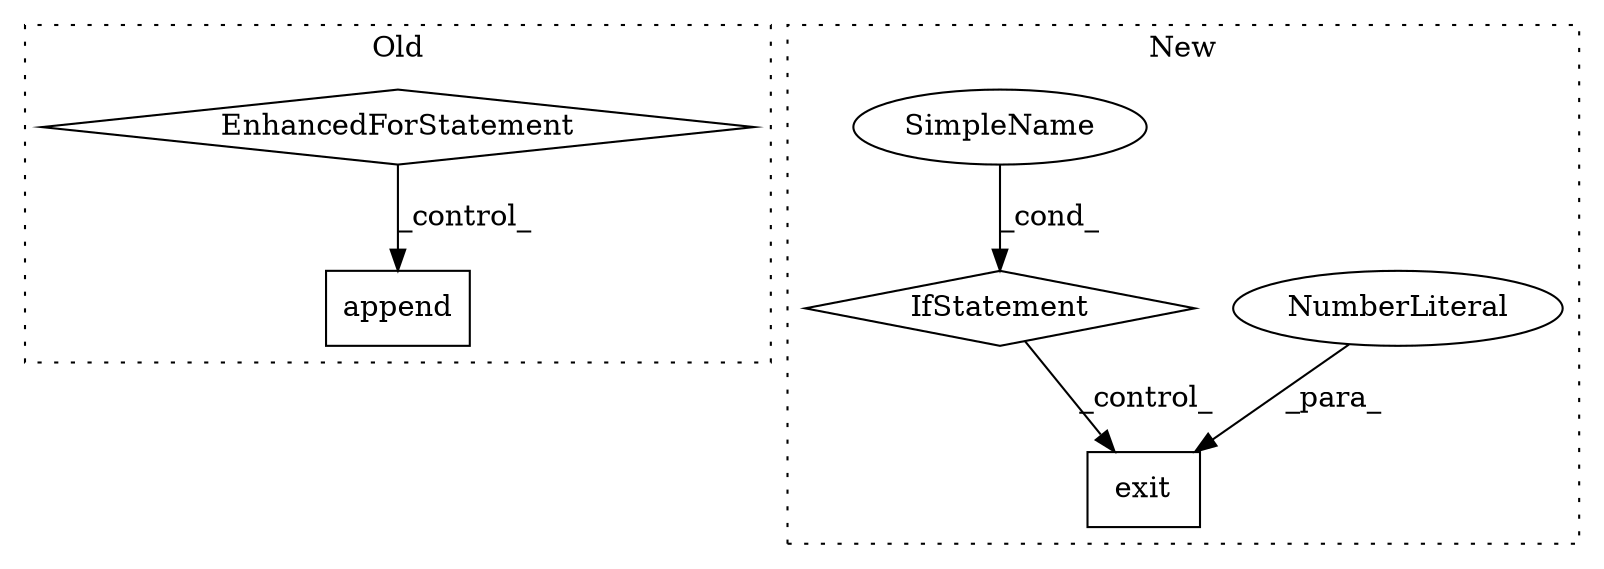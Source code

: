 digraph G {
subgraph cluster0 {
1 [label="append" a="32" s="1886,1894" l="7,1" shape="box"];
3 [label="EnhancedForStatement" a="70" s="1647,1714" l="53,2" shape="diamond"];
label = "Old";
style="dotted";
}
subgraph cluster1 {
2 [label="exit" a="32" s="1193,1199" l="5,1" shape="box"];
4 [label="IfStatement" a="25" s="1114,1130" l="4,2" shape="diamond"];
5 [label="NumberLiteral" a="34" s="1198" l="1" shape="ellipse"];
6 [label="SimpleName" a="42" s="" l="" shape="ellipse"];
label = "New";
style="dotted";
}
3 -> 1 [label="_control_"];
4 -> 2 [label="_control_"];
5 -> 2 [label="_para_"];
6 -> 4 [label="_cond_"];
}